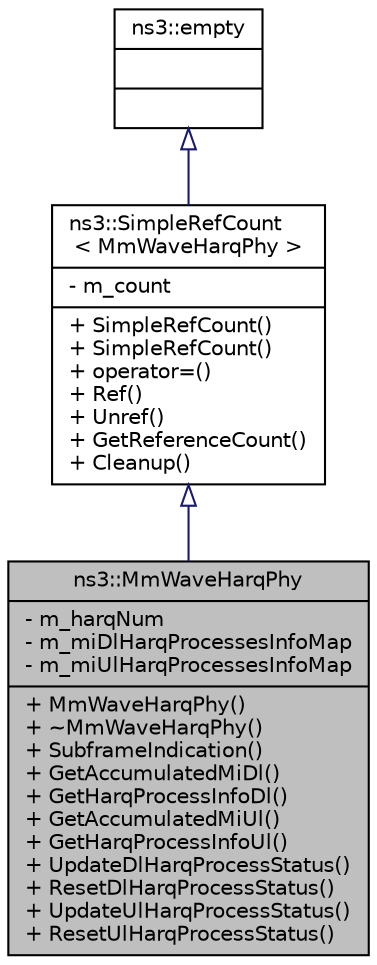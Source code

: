 digraph "ns3::MmWaveHarqPhy"
{
  edge [fontname="Helvetica",fontsize="10",labelfontname="Helvetica",labelfontsize="10"];
  node [fontname="Helvetica",fontsize="10",shape=record];
  Node1 [label="{ns3::MmWaveHarqPhy\n|- m_harqNum\l- m_miDlHarqProcessesInfoMap\l- m_miUlHarqProcessesInfoMap\l|+ MmWaveHarqPhy()\l+ ~MmWaveHarqPhy()\l+ SubframeIndication()\l+ GetAccumulatedMiDl()\l+ GetHarqProcessInfoDl()\l+ GetAccumulatedMiUl()\l+ GetHarqProcessInfoUl()\l+ UpdateDlHarqProcessStatus()\l+ ResetDlHarqProcessStatus()\l+ UpdateUlHarqProcessStatus()\l+ ResetUlHarqProcessStatus()\l}",height=0.2,width=0.4,color="black", fillcolor="grey75", style="filled", fontcolor="black"];
  Node2 -> Node1 [dir="back",color="midnightblue",fontsize="10",style="solid",arrowtail="onormal"];
  Node2 [label="{ns3::SimpleRefCount\l\< MmWaveHarqPhy \>\n|- m_count\l|+ SimpleRefCount()\l+ SimpleRefCount()\l+ operator=()\l+ Ref()\l+ Unref()\l+ GetReferenceCount()\l+ Cleanup()\l}",height=0.2,width=0.4,color="black", fillcolor="white", style="filled",URL="$da/da1/classns3_1_1SimpleRefCount.html"];
  Node3 -> Node2 [dir="back",color="midnightblue",fontsize="10",style="solid",arrowtail="onormal"];
  Node3 [label="{ns3::empty\n||}",height=0.2,width=0.4,color="black", fillcolor="white", style="filled",URL="$d9/d6a/classns3_1_1empty.html",tooltip="make Callback use a separate empty type "];
}
